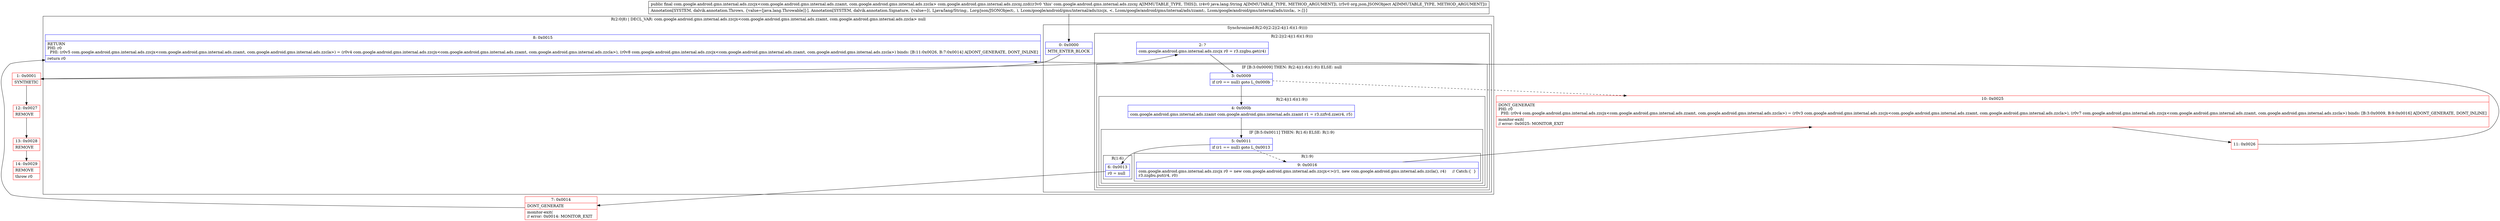 digraph "CFG forcom.google.android.gms.internal.ads.zzcnj.zzd(Ljava\/lang\/String;Lorg\/json\/JSONObject;)Lcom\/google\/android\/gms\/internal\/ads\/zzcjx;" {
subgraph cluster_Region_781754225 {
label = "R(2:0|8) | DECL_VAR: com.google.android.gms.internal.ads.zzcjx\<com.google.android.gms.internal.ads.zzamt, com.google.android.gms.internal.ads.zzcla\> null\l";
node [shape=record,color=blue];
subgraph cluster_SynchronizedRegion_2083245934 {
label = "Synchronized:R(2:0|(2:2|(2:4|(1:6)(1:9))))";
node [shape=record,color=blue];
Node_0 [shape=record,label="{0\:\ 0x0000|MTH_ENTER_BLOCK\l}"];
subgraph cluster_Region_1371550366 {
label = "R(2:2|(2:4|(1:6)(1:9)))";
node [shape=record,color=blue];
Node_2 [shape=record,label="{2\:\ ?|com.google.android.gms.internal.ads.zzcjx r0 = r3.zzgbu.get(r4)\l}"];
subgraph cluster_IfRegion_2115770094 {
label = "IF [B:3:0x0009] THEN: R(2:4|(1:6)(1:9)) ELSE: null";
node [shape=record,color=blue];
Node_3 [shape=record,label="{3\:\ 0x0009|if (r0 == null) goto L_0x000b\l}"];
subgraph cluster_Region_1423596799 {
label = "R(2:4|(1:6)(1:9))";
node [shape=record,color=blue];
Node_4 [shape=record,label="{4\:\ 0x000b|com.google.android.gms.internal.ads.zzamt com.google.android.gms.internal.ads.zzamt r1 = r3.zzfvd.zze(r4, r5)\l}"];
subgraph cluster_IfRegion_135755094 {
label = "IF [B:5:0x0011] THEN: R(1:6) ELSE: R(1:9)";
node [shape=record,color=blue];
Node_5 [shape=record,label="{5\:\ 0x0011|if (r1 == null) goto L_0x0013\l}"];
subgraph cluster_Region_1434530304 {
label = "R(1:6)";
node [shape=record,color=blue];
Node_6 [shape=record,label="{6\:\ 0x0013|r0 = null\l}"];
}
subgraph cluster_Region_353232547 {
label = "R(1:9)";
node [shape=record,color=blue];
Node_9 [shape=record,label="{9\:\ 0x0016|com.google.android.gms.internal.ads.zzcjx r0 = new com.google.android.gms.internal.ads.zzcjx\<\>(r1, new com.google.android.gms.internal.ads.zzcla(), r4)     \/\/ Catch:\{  \}\lr3.zzgbu.put(r4, r0)\l}"];
}
}
}
}
}
}
Node_8 [shape=record,label="{8\:\ 0x0015|RETURN\lPHI: r0 \l  PHI: (r0v5 com.google.android.gms.internal.ads.zzcjx\<com.google.android.gms.internal.ads.zzamt, com.google.android.gms.internal.ads.zzcla\>) = (r0v4 com.google.android.gms.internal.ads.zzcjx\<com.google.android.gms.internal.ads.zzamt, com.google.android.gms.internal.ads.zzcla\>), (r0v8 com.google.android.gms.internal.ads.zzcjx\<com.google.android.gms.internal.ads.zzamt, com.google.android.gms.internal.ads.zzcla\>) binds: [B:11:0x0026, B:7:0x0014] A[DONT_GENERATE, DONT_INLINE]\l|return r0\l}"];
}
Node_1 [shape=record,color=red,label="{1\:\ 0x0001|SYNTHETIC\l}"];
Node_7 [shape=record,color=red,label="{7\:\ 0x0014|DONT_GENERATE\l|monitor\-exit(\l\/\/ error: 0x0014: MONITOR_EXIT  \l}"];
Node_10 [shape=record,color=red,label="{10\:\ 0x0025|DONT_GENERATE\lPHI: r0 \l  PHI: (r0v4 com.google.android.gms.internal.ads.zzcjx\<com.google.android.gms.internal.ads.zzamt, com.google.android.gms.internal.ads.zzcla\>) = (r0v3 com.google.android.gms.internal.ads.zzcjx\<com.google.android.gms.internal.ads.zzamt, com.google.android.gms.internal.ads.zzcla\>), (r0v7 com.google.android.gms.internal.ads.zzcjx\<com.google.android.gms.internal.ads.zzamt, com.google.android.gms.internal.ads.zzcla\>) binds: [B:3:0x0009, B:9:0x0016] A[DONT_GENERATE, DONT_INLINE]\l|monitor\-exit(\l\/\/ error: 0x0025: MONITOR_EXIT  \l}"];
Node_11 [shape=record,color=red,label="{11\:\ 0x0026}"];
Node_12 [shape=record,color=red,label="{12\:\ 0x0027|REMOVE\l}"];
Node_13 [shape=record,color=red,label="{13\:\ 0x0028|REMOVE\l}"];
Node_14 [shape=record,color=red,label="{14\:\ 0x0029|REMOVE\l|throw r0\l}"];
MethodNode[shape=record,label="{public final com.google.android.gms.internal.ads.zzcjx\<com.google.android.gms.internal.ads.zzamt, com.google.android.gms.internal.ads.zzcla\> com.google.android.gms.internal.ads.zzcnj.zzd((r3v0 'this' com.google.android.gms.internal.ads.zzcnj A[IMMUTABLE_TYPE, THIS]), (r4v0 java.lang.String A[IMMUTABLE_TYPE, METHOD_ARGUMENT]), (r5v0 org.json.JSONObject A[IMMUTABLE_TYPE, METHOD_ARGUMENT]))  | Annotation[SYSTEM, dalvik.annotation.Throws, \{value=[java.lang.Throwable]\}], Annotation[SYSTEM, dalvik.annotation.Signature, \{value=[(, Ljava\/lang\/String;, Lorg\/json\/JSONObject;, ), Lcom\/google\/android\/gms\/internal\/ads\/zzcjx, \<, Lcom\/google\/android\/gms\/internal\/ads\/zzamt;, Lcom\/google\/android\/gms\/internal\/ads\/zzcla;, \>;]\}]\l}"];
MethodNode -> Node_0;
Node_0 -> Node_1;
Node_2 -> Node_3;
Node_3 -> Node_4;
Node_3 -> Node_10[style=dashed];
Node_4 -> Node_5;
Node_5 -> Node_6;
Node_5 -> Node_9[style=dashed];
Node_6 -> Node_7;
Node_9 -> Node_10;
Node_1 -> Node_2;
Node_1 -> Node_12;
Node_7 -> Node_8;
Node_10 -> Node_11;
Node_11 -> Node_8;
Node_12 -> Node_13;
Node_13 -> Node_14;
}

